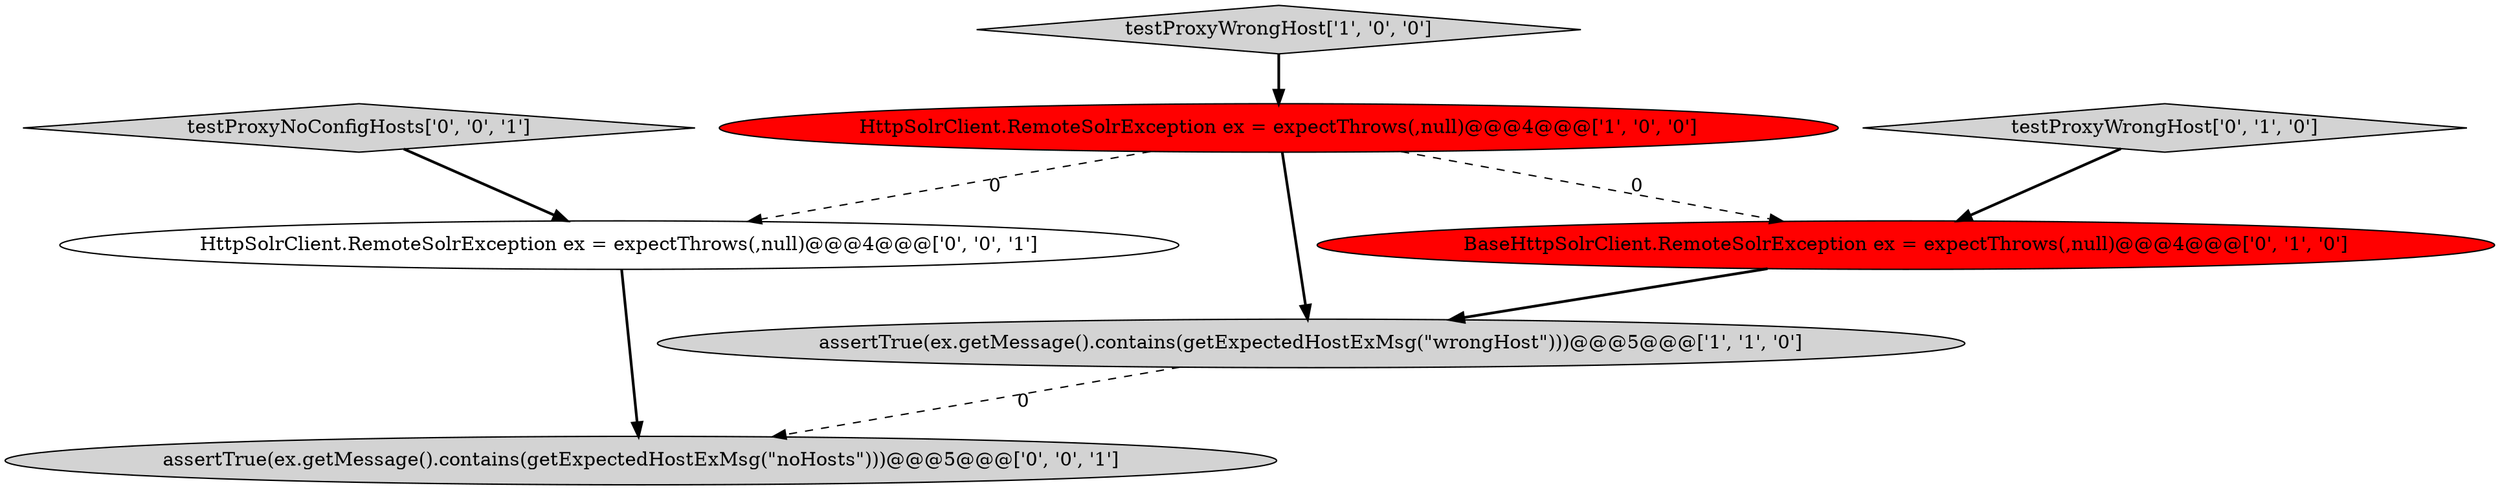 digraph {
3 [style = filled, label = "BaseHttpSolrClient.RemoteSolrException ex = expectThrows(,null)@@@4@@@['0', '1', '0']", fillcolor = red, shape = ellipse image = "AAA1AAABBB2BBB"];
5 [style = filled, label = "HttpSolrClient.RemoteSolrException ex = expectThrows(,null)@@@4@@@['0', '0', '1']", fillcolor = white, shape = ellipse image = "AAA0AAABBB3BBB"];
6 [style = filled, label = "testProxyNoConfigHosts['0', '0', '1']", fillcolor = lightgray, shape = diamond image = "AAA0AAABBB3BBB"];
2 [style = filled, label = "HttpSolrClient.RemoteSolrException ex = expectThrows(,null)@@@4@@@['1', '0', '0']", fillcolor = red, shape = ellipse image = "AAA1AAABBB1BBB"];
0 [style = filled, label = "testProxyWrongHost['1', '0', '0']", fillcolor = lightgray, shape = diamond image = "AAA0AAABBB1BBB"];
7 [style = filled, label = "assertTrue(ex.getMessage().contains(getExpectedHostExMsg(\"noHosts\")))@@@5@@@['0', '0', '1']", fillcolor = lightgray, shape = ellipse image = "AAA0AAABBB3BBB"];
4 [style = filled, label = "testProxyWrongHost['0', '1', '0']", fillcolor = lightgray, shape = diamond image = "AAA0AAABBB2BBB"];
1 [style = filled, label = "assertTrue(ex.getMessage().contains(getExpectedHostExMsg(\"wrongHost\")))@@@5@@@['1', '1', '0']", fillcolor = lightgray, shape = ellipse image = "AAA0AAABBB1BBB"];
5->7 [style = bold, label=""];
4->3 [style = bold, label=""];
6->5 [style = bold, label=""];
2->5 [style = dashed, label="0"];
1->7 [style = dashed, label="0"];
3->1 [style = bold, label=""];
2->3 [style = dashed, label="0"];
2->1 [style = bold, label=""];
0->2 [style = bold, label=""];
}
